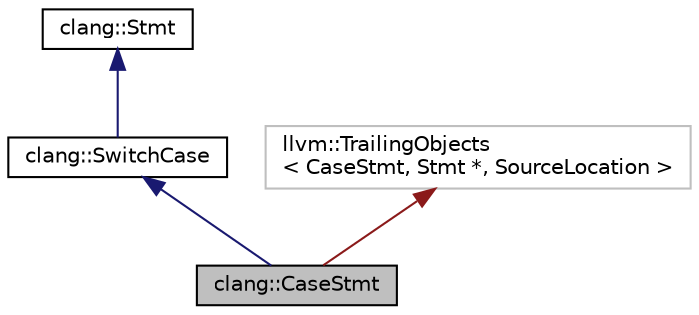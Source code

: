 digraph "clang::CaseStmt"
{
 // LATEX_PDF_SIZE
  bgcolor="transparent";
  edge [fontname="Helvetica",fontsize="10",labelfontname="Helvetica",labelfontsize="10"];
  node [fontname="Helvetica",fontsize="10",shape=record];
  Node1 [label="clang::CaseStmt",height=0.2,width=0.4,color="black", fillcolor="grey75", style="filled", fontcolor="black",tooltip="CaseStmt - Represent a case statement."];
  Node2 -> Node1 [dir="back",color="midnightblue",fontsize="10",style="solid",fontname="Helvetica"];
  Node2 [label="clang::SwitchCase",height=0.2,width=0.4,color="black",URL="$classclang_1_1SwitchCase.html",tooltip=" "];
  Node3 -> Node2 [dir="back",color="midnightblue",fontsize="10",style="solid",fontname="Helvetica"];
  Node3 [label="clang::Stmt",height=0.2,width=0.4,color="black",URL="$classclang_1_1Stmt.html",tooltip="Stmt - This represents one statement."];
  Node4 -> Node1 [dir="back",color="firebrick4",fontsize="10",style="solid",fontname="Helvetica"];
  Node4 [label="llvm::TrailingObjects\l\< CaseStmt, Stmt *, SourceLocation \>",height=0.2,width=0.4,color="grey75",tooltip=" "];
}
